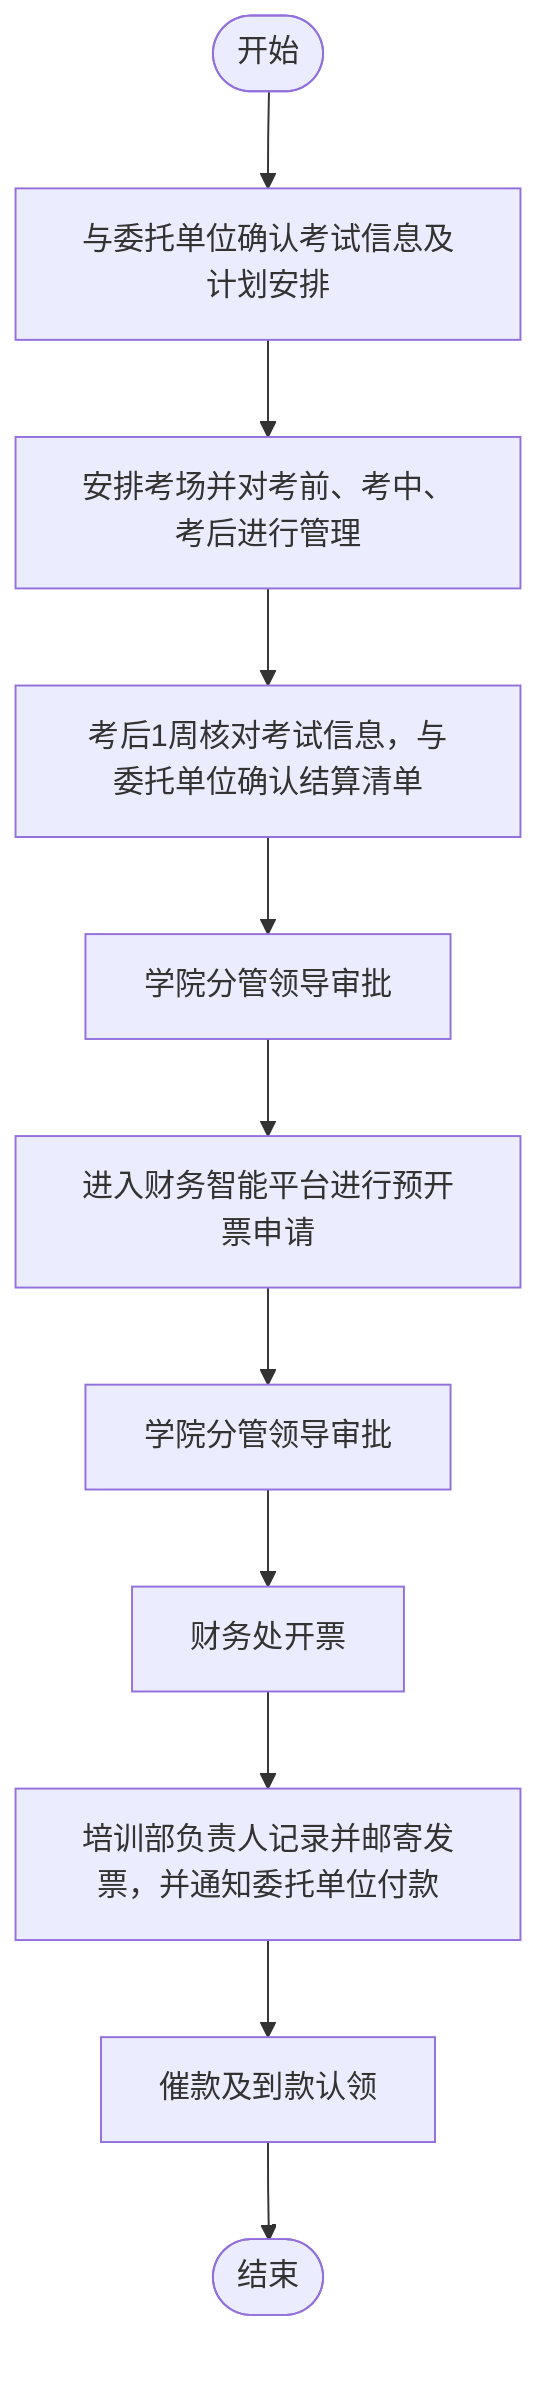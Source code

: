 flowchart TD
    Start(["开始"]) --> A[与委托单位确认考试信息及计划安排]
    A --> B[安排考场并对考前、考中、考后进行管理]
    B --> C[考后1周核对考试信息，与委托单位确认结算清单]
    C --> D[学院分管领导审批]
    D --> E[进入财务智能平台进行预开票申请]
    E --> F[学院分管领导审批]
    F --> G[财务处开票]
    G --> H[培训部负责人记录并邮寄发票，并通知委托单位付款]
    H --> I[催款及到款认领]
    I --> End(["结束"])